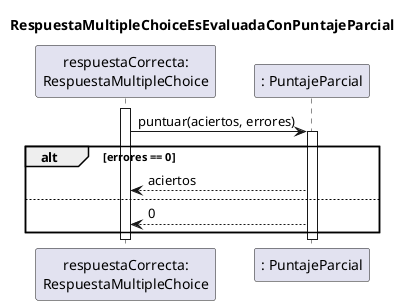 @startuml
skinparam classAttributeIconSize 0

title RespuestaMultipleChoiceEsEvaluadaConPuntajeParcial

participant "respuestaCorrecta:\nRespuestaMultipleChoice" as respuesta
participant ": PuntajeParcial" as puntaje

activate respuesta
    respuesta -> puntaje: puntuar(aciertos, errores)
    activate puntaje
        alt errores == 0
            puntaje --> respuesta: aciertos
        else 
            puntaje --> respuesta: 0
        end
    deactivate puntaje
deactivate respuesta

@enduml